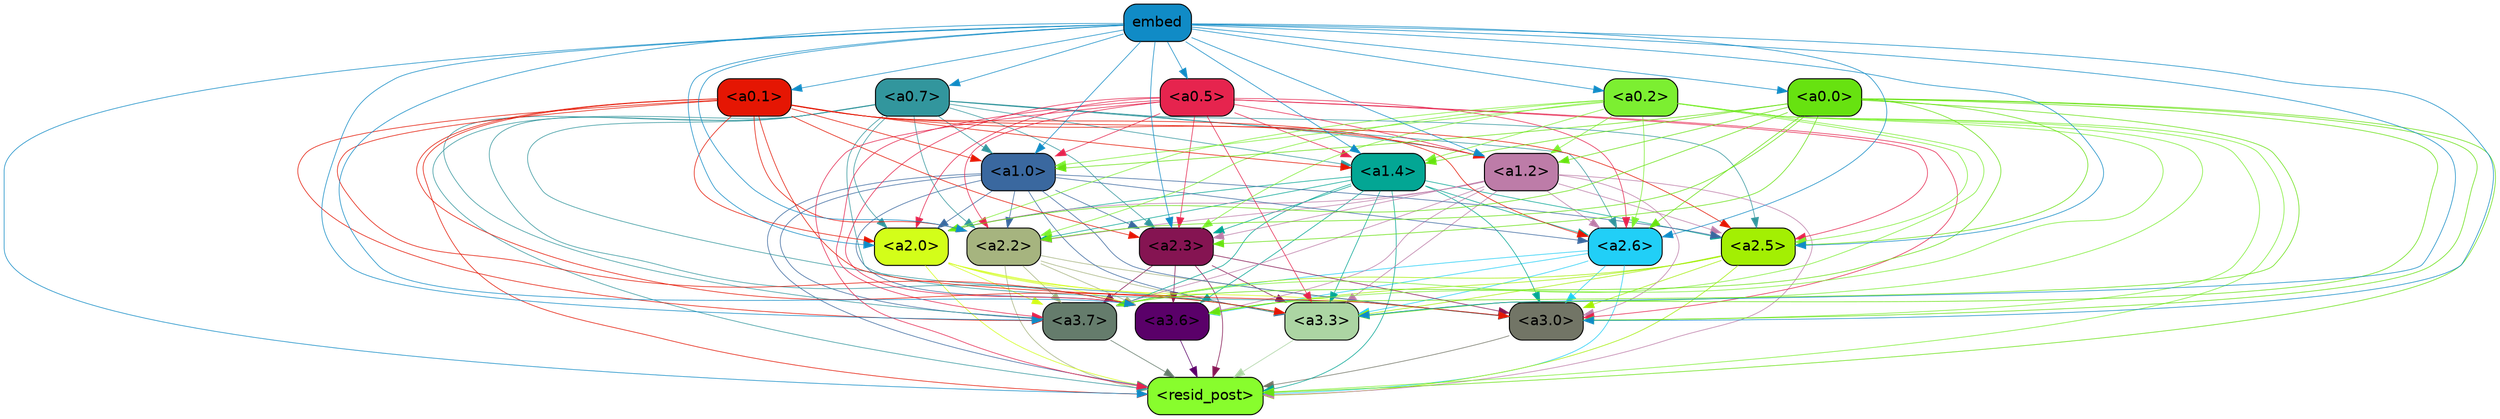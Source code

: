 strict digraph "" {
	graph [bgcolor=transparent,
		layout=dot,
		overlap=false,
		splines=true
	];
	"<a3.7>"	[color=black,
		fillcolor="#657c6c",
		fontname=Helvetica,
		shape=box,
		style="filled, rounded"];
	"<resid_post>"	[color=black,
		fillcolor="#88fd2d",
		fontname=Helvetica,
		shape=box,
		style="filled, rounded"];
	"<a3.7>" -> "<resid_post>"	[color="#657c6c",
		penwidth=0.6];
	"<a3.6>"	[color=black,
		fillcolor="#5a0069",
		fontname=Helvetica,
		shape=box,
		style="filled, rounded"];
	"<a3.6>" -> "<resid_post>"	[color="#5a0069",
		penwidth=0.6];
	"<a3.3>"	[color=black,
		fillcolor="#acd5a3",
		fontname=Helvetica,
		shape=box,
		style="filled, rounded"];
	"<a3.3>" -> "<resid_post>"	[color="#acd5a3",
		penwidth=0.6];
	"<a3.0>"	[color=black,
		fillcolor="#727566",
		fontname=Helvetica,
		shape=box,
		style="filled, rounded"];
	"<a3.0>" -> "<resid_post>"	[color="#727566",
		penwidth=0.6];
	"<a2.6>"	[color=black,
		fillcolor="#21cff7",
		fontname=Helvetica,
		shape=box,
		style="filled, rounded"];
	"<a2.6>" -> "<a3.7>"	[color="#21cff7",
		penwidth=0.6];
	"<a2.6>" -> "<resid_post>"	[color="#21cff7",
		penwidth=0.6];
	"<a2.6>" -> "<a3.6>"	[color="#21cff7",
		penwidth=0.6];
	"<a2.6>" -> "<a3.3>"	[color="#21cff7",
		penwidth=0.6];
	"<a2.6>" -> "<a3.0>"	[color="#21cff7",
		penwidth=0.6];
	"<a2.5>"	[color=black,
		fillcolor="#a3ef03",
		fontname=Helvetica,
		shape=box,
		style="filled, rounded"];
	"<a2.5>" -> "<a3.7>"	[color="#a3ef03",
		penwidth=0.6];
	"<a2.5>" -> "<resid_post>"	[color="#a3ef03",
		penwidth=0.6];
	"<a2.5>" -> "<a3.6>"	[color="#a3ef03",
		penwidth=0.6];
	"<a2.5>" -> "<a3.3>"	[color="#a3ef03",
		penwidth=0.6];
	"<a2.5>" -> "<a3.0>"	[color="#a3ef03",
		penwidth=0.6];
	"<a2.3>"	[color=black,
		fillcolor="#851452",
		fontname=Helvetica,
		shape=box,
		style="filled, rounded"];
	"<a2.3>" -> "<a3.7>"	[color="#851452",
		penwidth=0.6];
	"<a2.3>" -> "<resid_post>"	[color="#851452",
		penwidth=0.6];
	"<a2.3>" -> "<a3.6>"	[color="#851452",
		penwidth=0.6];
	"<a2.3>" -> "<a3.3>"	[color="#851452",
		penwidth=0.6];
	"<a2.3>" -> "<a3.0>"	[color="#851452",
		penwidth=0.6];
	"<a2.2>"	[color=black,
		fillcolor="#a6b47f",
		fontname=Helvetica,
		shape=box,
		style="filled, rounded"];
	"<a2.2>" -> "<a3.7>"	[color="#a6b47f",
		penwidth=0.6];
	"<a2.2>" -> "<resid_post>"	[color="#a6b47f",
		penwidth=0.6];
	"<a2.2>" -> "<a3.6>"	[color="#a6b47f",
		penwidth=0.6];
	"<a2.2>" -> "<a3.3>"	[color="#a6b47f",
		penwidth=0.6];
	"<a2.2>" -> "<a3.0>"	[color="#a6b47f",
		penwidth=0.6];
	"<a2.0>"	[color=black,
		fillcolor="#d3fe19",
		fontname=Helvetica,
		shape=box,
		style="filled, rounded"];
	"<a2.0>" -> "<a3.7>"	[color="#d3fe19",
		penwidth=0.6];
	"<a2.0>" -> "<resid_post>"	[color="#d3fe19",
		penwidth=0.6];
	"<a2.0>" -> "<a3.6>"	[color="#d3fe19",
		penwidth=0.6];
	"<a2.0>" -> "<a3.3>"	[color="#d3fe19",
		penwidth=0.6];
	"<a2.0>" -> "<a3.0>"	[color="#d3fe19",
		penwidth=0.6];
	"<a1.4>"	[color=black,
		fillcolor="#03a694",
		fontname=Helvetica,
		shape=box,
		style="filled, rounded"];
	"<a1.4>" -> "<a3.7>"	[color="#03a694",
		penwidth=0.6];
	"<a1.4>" -> "<resid_post>"	[color="#03a694",
		penwidth=0.6];
	"<a1.4>" -> "<a3.6>"	[color="#03a694",
		penwidth=0.6];
	"<a1.4>" -> "<a3.3>"	[color="#03a694",
		penwidth=0.6];
	"<a1.4>" -> "<a3.0>"	[color="#03a694",
		penwidth=0.6];
	"<a1.4>" -> "<a2.6>"	[color="#03a694",
		penwidth=0.6];
	"<a1.4>" -> "<a2.5>"	[color="#03a694",
		penwidth=0.6];
	"<a1.4>" -> "<a2.3>"	[color="#03a694",
		penwidth=0.6];
	"<a1.4>" -> "<a2.2>"	[color="#03a694",
		penwidth=0.6];
	"<a1.4>" -> "<a2.0>"	[color="#03a694",
		penwidth=0.6];
	"<a1.2>"	[color=black,
		fillcolor="#bd7ca8",
		fontname=Helvetica,
		shape=box,
		style="filled, rounded"];
	"<a1.2>" -> "<a3.7>"	[color="#bd7ca8",
		penwidth=0.6];
	"<a1.2>" -> "<resid_post>"	[color="#bd7ca8",
		penwidth=0.6];
	"<a1.2>" -> "<a3.6>"	[color="#bd7ca8",
		penwidth=0.6];
	"<a1.2>" -> "<a3.3>"	[color="#bd7ca8",
		penwidth=0.6];
	"<a1.2>" -> "<a3.0>"	[color="#bd7ca8",
		penwidth=0.6];
	"<a1.2>" -> "<a2.6>"	[color="#bd7ca8",
		penwidth=0.6];
	"<a1.2>" -> "<a2.5>"	[color="#bd7ca8",
		penwidth=0.6];
	"<a1.2>" -> "<a2.3>"	[color="#bd7ca8",
		penwidth=0.6];
	"<a1.2>" -> "<a2.2>"	[color="#bd7ca8",
		penwidth=0.6];
	"<a1.2>" -> "<a2.0>"	[color="#bd7ca8",
		penwidth=0.6];
	"<a1.0>"	[color=black,
		fillcolor="#3a689f",
		fontname=Helvetica,
		shape=box,
		style="filled, rounded"];
	"<a1.0>" -> "<a3.7>"	[color="#3a689f",
		penwidth=0.6];
	"<a1.0>" -> "<resid_post>"	[color="#3a689f",
		penwidth=0.6];
	"<a1.0>" -> "<a3.6>"	[color="#3a689f",
		penwidth=0.6];
	"<a1.0>" -> "<a3.3>"	[color="#3a689f",
		penwidth=0.6];
	"<a1.0>" -> "<a3.0>"	[color="#3a689f",
		penwidth=0.6];
	"<a1.0>" -> "<a2.6>"	[color="#3a689f",
		penwidth=0.6];
	"<a1.0>" -> "<a2.5>"	[color="#3a689f",
		penwidth=0.6];
	"<a1.0>" -> "<a2.3>"	[color="#3a689f",
		penwidth=0.6];
	"<a1.0>" -> "<a2.2>"	[color="#3a689f",
		penwidth=0.6];
	"<a1.0>" -> "<a2.0>"	[color="#3a689f",
		penwidth=0.6];
	"<a0.7>"	[color=black,
		fillcolor="#32969d",
		fontname=Helvetica,
		shape=box,
		style="filled, rounded"];
	"<a0.7>" -> "<a3.7>"	[color="#32969d",
		penwidth=0.6];
	"<a0.7>" -> "<resid_post>"	[color="#32969d",
		penwidth=0.6];
	"<a0.7>" -> "<a3.6>"	[color="#32969d",
		penwidth=0.6];
	"<a0.7>" -> "<a3.3>"	[color="#32969d",
		penwidth=0.6];
	"<a0.7>" -> "<a3.0>"	[color="#32969d",
		penwidth=0.6];
	"<a0.7>" -> "<a2.6>"	[color="#32969d",
		penwidth=0.6];
	"<a0.7>" -> "<a2.5>"	[color="#32969d",
		penwidth=0.6];
	"<a0.7>" -> "<a2.3>"	[color="#32969d",
		penwidth=0.6];
	"<a0.7>" -> "<a2.2>"	[color="#32969d",
		penwidth=0.6];
	"<a0.7>" -> "<a2.0>"	[color="#32969d",
		penwidth=0.6];
	"<a0.7>" -> "<a1.4>"	[color="#32969d",
		penwidth=0.6];
	"<a0.7>" -> "<a1.2>"	[color="#32969d",
		penwidth=0.6];
	"<a0.7>" -> "<a1.0>"	[color="#32969d",
		penwidth=0.6];
	"<a0.5>"	[color=black,
		fillcolor="#e6244e",
		fontname=Helvetica,
		shape=box,
		style="filled, rounded"];
	"<a0.5>" -> "<a3.7>"	[color="#e6244e",
		penwidth=0.6];
	"<a0.5>" -> "<resid_post>"	[color="#e6244e",
		penwidth=0.6];
	"<a0.5>" -> "<a3.6>"	[color="#e6244e",
		penwidth=0.6];
	"<a0.5>" -> "<a3.3>"	[color="#e6244e",
		penwidth=0.6];
	"<a0.5>" -> "<a3.0>"	[color="#e6244e",
		penwidth=0.6];
	"<a0.5>" -> "<a2.6>"	[color="#e6244e",
		penwidth=0.6];
	"<a0.5>" -> "<a2.5>"	[color="#e6244e",
		penwidth=0.6];
	"<a0.5>" -> "<a2.3>"	[color="#e6244e",
		penwidth=0.6];
	"<a0.5>" -> "<a2.2>"	[color="#e6244e",
		penwidth=0.6];
	"<a0.5>" -> "<a2.0>"	[color="#e6244e",
		penwidth=0.6];
	"<a0.5>" -> "<a1.4>"	[color="#e6244e",
		penwidth=0.6];
	"<a0.5>" -> "<a1.2>"	[color="#e6244e",
		penwidth=0.6];
	"<a0.5>" -> "<a1.0>"	[color="#e6244e",
		penwidth=0.6];
	"<a0.2>"	[color=black,
		fillcolor="#7cef31",
		fontname=Helvetica,
		shape=box,
		style="filled, rounded"];
	"<a0.2>" -> "<a3.7>"	[color="#7cef31",
		penwidth=0.6];
	"<a0.2>" -> "<resid_post>"	[color="#7cef31",
		penwidth=0.6];
	"<a0.2>" -> "<a3.6>"	[color="#7cef31",
		penwidth=0.6];
	"<a0.2>" -> "<a3.3>"	[color="#7cef31",
		penwidth=0.6];
	"<a0.2>" -> "<a3.0>"	[color="#7cef31",
		penwidth=0.6];
	"<a0.2>" -> "<a2.6>"	[color="#7cef31",
		penwidth=0.6];
	"<a0.2>" -> "<a2.5>"	[color="#7cef31",
		penwidth=0.6];
	"<a0.2>" -> "<a2.3>"	[color="#7cef31",
		penwidth=0.6];
	"<a0.2>" -> "<a2.2>"	[color="#7cef31",
		penwidth=0.6];
	"<a0.2>" -> "<a2.0>"	[color="#7cef31",
		penwidth=0.6];
	"<a0.2>" -> "<a1.4>"	[color="#7cef31",
		penwidth=0.6];
	"<a0.2>" -> "<a1.2>"	[color="#7cef31",
		penwidth=0.6];
	"<a0.2>" -> "<a1.0>"	[color="#7cef31",
		penwidth=0.6];
	"<a0.1>"	[color=black,
		fillcolor="#e51603",
		fontname=Helvetica,
		shape=box,
		style="filled, rounded"];
	"<a0.1>" -> "<a3.7>"	[color="#e51603",
		penwidth=0.6];
	"<a0.1>" -> "<resid_post>"	[color="#e51603",
		penwidth=0.6];
	"<a0.1>" -> "<a3.6>"	[color="#e51603",
		penwidth=0.6];
	"<a0.1>" -> "<a3.3>"	[color="#e51603",
		penwidth=0.6];
	"<a0.1>" -> "<a3.0>"	[color="#e51603",
		penwidth=0.6];
	"<a0.1>" -> "<a2.6>"	[color="#e51603",
		penwidth=0.6];
	"<a0.1>" -> "<a2.5>"	[color="#e51603",
		penwidth=0.6];
	"<a0.1>" -> "<a2.3>"	[color="#e51603",
		penwidth=0.6];
	"<a0.1>" -> "<a2.2>"	[color="#e51603",
		penwidth=0.6];
	"<a0.1>" -> "<a2.0>"	[color="#e51603",
		penwidth=0.6];
	"<a0.1>" -> "<a1.4>"	[color="#e51603",
		penwidth=0.6];
	"<a0.1>" -> "<a1.2>"	[color="#e51603",
		penwidth=0.6];
	"<a0.1>" -> "<a1.0>"	[color="#e51603",
		penwidth=0.6];
	"<a0.0>"	[color=black,
		fillcolor="#67e210",
		fontname=Helvetica,
		shape=box,
		style="filled, rounded"];
	"<a0.0>" -> "<a3.7>"	[color="#67e210",
		penwidth=0.6];
	"<a0.0>" -> "<resid_post>"	[color="#67e210",
		penwidth=0.6];
	"<a0.0>" -> "<a3.6>"	[color="#67e210",
		penwidth=0.6];
	"<a0.0>" -> "<a3.3>"	[color="#67e210",
		penwidth=0.6];
	"<a0.0>" -> "<a3.0>"	[color="#67e210",
		penwidth=0.6];
	"<a0.0>" -> "<a2.6>"	[color="#67e210",
		penwidth=0.6];
	"<a0.0>" -> "<a2.5>"	[color="#67e210",
		penwidth=0.6];
	"<a0.0>" -> "<a2.3>"	[color="#67e210",
		penwidth=0.6];
	"<a0.0>" -> "<a2.2>"	[color="#67e210",
		penwidth=0.6];
	"<a0.0>" -> "<a2.0>"	[color="#67e210",
		penwidth=0.6];
	"<a0.0>" -> "<a1.4>"	[color="#67e210",
		penwidth=0.6];
	"<a0.0>" -> "<a1.2>"	[color="#67e210",
		penwidth=0.6];
	"<a0.0>" -> "<a1.0>"	[color="#67e210",
		penwidth=0.6];
	embed	[color=black,
		fillcolor="#108bc6",
		fontname=Helvetica,
		shape=box,
		style="filled, rounded"];
	embed -> "<a3.7>"	[color="#108bc6",
		penwidth=0.6];
	embed -> "<resid_post>"	[color="#108bc6",
		penwidth=0.6];
	embed -> "<a3.6>"	[color="#108bc6",
		penwidth=0.6];
	embed -> "<a3.3>"	[color="#108bc6",
		penwidth=0.6];
	embed -> "<a3.0>"	[color="#108bc6",
		penwidth=0.6];
	embed -> "<a2.6>"	[color="#108bc6",
		penwidth=0.6];
	embed -> "<a2.5>"	[color="#108bc6",
		penwidth=0.6];
	embed -> "<a2.3>"	[color="#108bc6",
		penwidth=0.6];
	embed -> "<a2.2>"	[color="#108bc6",
		penwidth=0.6];
	embed -> "<a2.0>"	[color="#108bc6",
		penwidth=0.6];
	embed -> "<a1.4>"	[color="#108bc6",
		penwidth=0.6];
	embed -> "<a1.2>"	[color="#108bc6",
		penwidth=0.6];
	embed -> "<a1.0>"	[color="#108bc6",
		penwidth=0.6];
	embed -> "<a0.7>"	[color="#108bc6",
		penwidth=0.6];
	embed -> "<a0.5>"	[color="#108bc6",
		penwidth=0.6];
	embed -> "<a0.2>"	[color="#108bc6",
		penwidth=0.6];
	embed -> "<a0.1>"	[color="#108bc6",
		penwidth=0.6];
	embed -> "<a0.0>"	[color="#108bc6",
		penwidth=0.6];
}
